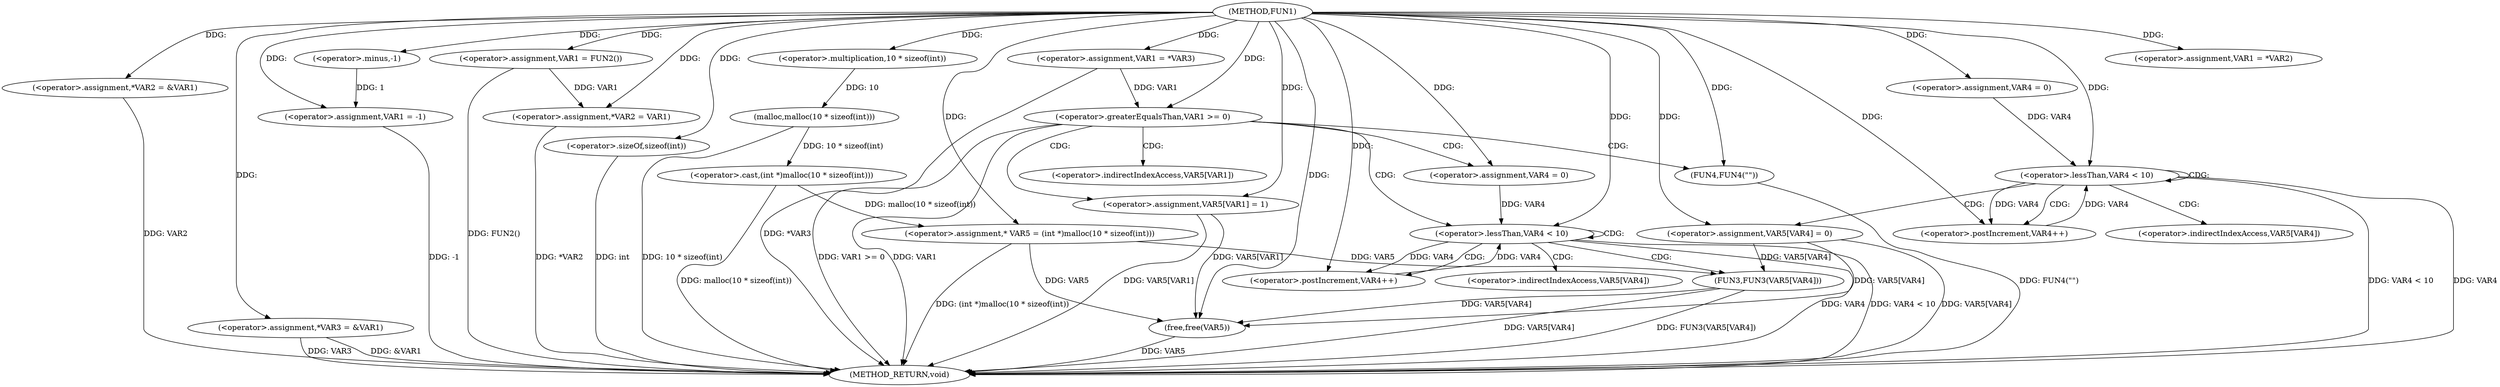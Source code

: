 digraph FUN1 {  
"1000100" [label = "(METHOD,FUN1)" ]
"1000193" [label = "(METHOD_RETURN,void)" ]
"1000104" [label = "(<operator>.assignment,*VAR2 = &VAR1)" ]
"1000109" [label = "(<operator>.assignment,*VAR3 = &VAR1)" ]
"1000113" [label = "(<operator>.assignment,VAR1 = -1)" ]
"1000115" [label = "(<operator>.minus,-1)" ]
"1000119" [label = "(<operator>.assignment,VAR1 = *VAR2)" ]
"1000123" [label = "(<operator>.assignment,VAR1 = FUN2())" ]
"1000126" [label = "(<operator>.assignment,*VAR2 = VAR1)" ]
"1000132" [label = "(<operator>.assignment,VAR1 = *VAR3)" ]
"1000139" [label = "(<operator>.assignment,* VAR5 = (int *)malloc(10 * sizeof(int)))" ]
"1000141" [label = "(<operator>.cast,(int *)malloc(10 * sizeof(int)))" ]
"1000143" [label = "(malloc,malloc(10 * sizeof(int)))" ]
"1000144" [label = "(<operator>.multiplication,10 * sizeof(int))" ]
"1000146" [label = "(<operator>.sizeOf,sizeof(int))" ]
"1000149" [label = "(<operator>.assignment,VAR4 = 0)" ]
"1000152" [label = "(<operator>.lessThan,VAR4 < 10)" ]
"1000155" [label = "(<operator>.postIncrement,VAR4++)" ]
"1000158" [label = "(<operator>.assignment,VAR5[VAR4] = 0)" ]
"1000164" [label = "(<operator>.greaterEqualsThan,VAR1 >= 0)" ]
"1000168" [label = "(<operator>.assignment,VAR5[VAR1] = 1)" ]
"1000174" [label = "(<operator>.assignment,VAR4 = 0)" ]
"1000177" [label = "(<operator>.lessThan,VAR4 < 10)" ]
"1000180" [label = "(<operator>.postIncrement,VAR4++)" ]
"1000183" [label = "(FUN3,FUN3(VAR5[VAR4]))" ]
"1000189" [label = "(FUN4,FUN4(\"\"))" ]
"1000191" [label = "(free,free(VAR5))" ]
"1000159" [label = "(<operator>.indirectIndexAccess,VAR5[VAR4])" ]
"1000169" [label = "(<operator>.indirectIndexAccess,VAR5[VAR1])" ]
"1000184" [label = "(<operator>.indirectIndexAccess,VAR5[VAR4])" ]
  "1000123" -> "1000193"  [ label = "DDG: FUN2()"] 
  "1000168" -> "1000193"  [ label = "DDG: VAR5[VAR1]"] 
  "1000104" -> "1000193"  [ label = "DDG: VAR2"] 
  "1000189" -> "1000193"  [ label = "DDG: FUN4(\"\")"] 
  "1000141" -> "1000193"  [ label = "DDG: malloc(10 * sizeof(int))"] 
  "1000177" -> "1000193"  [ label = "DDG: VAR4 < 10"] 
  "1000164" -> "1000193"  [ label = "DDG: VAR1"] 
  "1000177" -> "1000193"  [ label = "DDG: VAR4"] 
  "1000158" -> "1000193"  [ label = "DDG: VAR5[VAR4]"] 
  "1000164" -> "1000193"  [ label = "DDG: VAR1 >= 0"] 
  "1000139" -> "1000193"  [ label = "DDG: (int *)malloc(10 * sizeof(int))"] 
  "1000183" -> "1000193"  [ label = "DDG: VAR5[VAR4]"] 
  "1000152" -> "1000193"  [ label = "DDG: VAR4 < 10"] 
  "1000143" -> "1000193"  [ label = "DDG: 10 * sizeof(int)"] 
  "1000132" -> "1000193"  [ label = "DDG: *VAR3"] 
  "1000113" -> "1000193"  [ label = "DDG: -1"] 
  "1000126" -> "1000193"  [ label = "DDG: *VAR2"] 
  "1000152" -> "1000193"  [ label = "DDG: VAR4"] 
  "1000109" -> "1000193"  [ label = "DDG: VAR3"] 
  "1000146" -> "1000193"  [ label = "DDG: int"] 
  "1000109" -> "1000193"  [ label = "DDG: &VAR1"] 
  "1000183" -> "1000193"  [ label = "DDG: FUN3(VAR5[VAR4])"] 
  "1000191" -> "1000193"  [ label = "DDG: VAR5"] 
  "1000100" -> "1000104"  [ label = "DDG: "] 
  "1000100" -> "1000109"  [ label = "DDG: "] 
  "1000115" -> "1000113"  [ label = "DDG: 1"] 
  "1000100" -> "1000113"  [ label = "DDG: "] 
  "1000100" -> "1000115"  [ label = "DDG: "] 
  "1000100" -> "1000119"  [ label = "DDG: "] 
  "1000100" -> "1000123"  [ label = "DDG: "] 
  "1000123" -> "1000126"  [ label = "DDG: VAR1"] 
  "1000100" -> "1000126"  [ label = "DDG: "] 
  "1000100" -> "1000132"  [ label = "DDG: "] 
  "1000141" -> "1000139"  [ label = "DDG: malloc(10 * sizeof(int))"] 
  "1000100" -> "1000139"  [ label = "DDG: "] 
  "1000143" -> "1000141"  [ label = "DDG: 10 * sizeof(int)"] 
  "1000144" -> "1000143"  [ label = "DDG: 10"] 
  "1000100" -> "1000144"  [ label = "DDG: "] 
  "1000100" -> "1000146"  [ label = "DDG: "] 
  "1000100" -> "1000149"  [ label = "DDG: "] 
  "1000149" -> "1000152"  [ label = "DDG: VAR4"] 
  "1000155" -> "1000152"  [ label = "DDG: VAR4"] 
  "1000100" -> "1000152"  [ label = "DDG: "] 
  "1000152" -> "1000155"  [ label = "DDG: VAR4"] 
  "1000100" -> "1000155"  [ label = "DDG: "] 
  "1000100" -> "1000158"  [ label = "DDG: "] 
  "1000132" -> "1000164"  [ label = "DDG: VAR1"] 
  "1000100" -> "1000164"  [ label = "DDG: "] 
  "1000100" -> "1000168"  [ label = "DDG: "] 
  "1000100" -> "1000174"  [ label = "DDG: "] 
  "1000180" -> "1000177"  [ label = "DDG: VAR4"] 
  "1000174" -> "1000177"  [ label = "DDG: VAR4"] 
  "1000100" -> "1000177"  [ label = "DDG: "] 
  "1000177" -> "1000180"  [ label = "DDG: VAR4"] 
  "1000100" -> "1000180"  [ label = "DDG: "] 
  "1000158" -> "1000183"  [ label = "DDG: VAR5[VAR4]"] 
  "1000139" -> "1000183"  [ label = "DDG: VAR5"] 
  "1000100" -> "1000189"  [ label = "DDG: "] 
  "1000158" -> "1000191"  [ label = "DDG: VAR5[VAR4]"] 
  "1000168" -> "1000191"  [ label = "DDG: VAR5[VAR1]"] 
  "1000139" -> "1000191"  [ label = "DDG: VAR5"] 
  "1000183" -> "1000191"  [ label = "DDG: VAR5[VAR4]"] 
  "1000100" -> "1000191"  [ label = "DDG: "] 
  "1000152" -> "1000159"  [ label = "CDG: "] 
  "1000152" -> "1000158"  [ label = "CDG: "] 
  "1000152" -> "1000155"  [ label = "CDG: "] 
  "1000152" -> "1000152"  [ label = "CDG: "] 
  "1000164" -> "1000168"  [ label = "CDG: "] 
  "1000164" -> "1000174"  [ label = "CDG: "] 
  "1000164" -> "1000177"  [ label = "CDG: "] 
  "1000164" -> "1000189"  [ label = "CDG: "] 
  "1000164" -> "1000169"  [ label = "CDG: "] 
  "1000177" -> "1000184"  [ label = "CDG: "] 
  "1000177" -> "1000180"  [ label = "CDG: "] 
  "1000177" -> "1000177"  [ label = "CDG: "] 
  "1000177" -> "1000183"  [ label = "CDG: "] 
}
